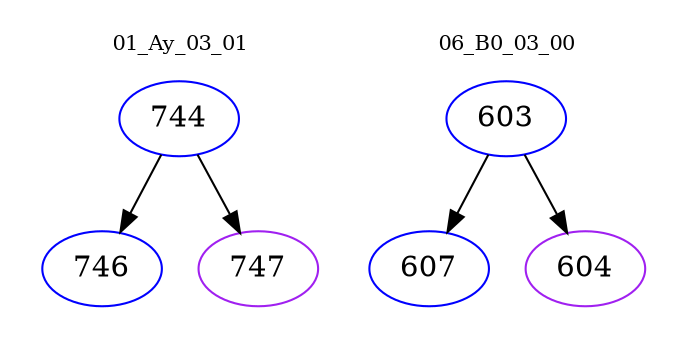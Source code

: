 digraph{
subgraph cluster_0 {
color = white
label = "01_Ay_03_01";
fontsize=10;
T0_744 [label="744", color="blue"]
T0_744 -> T0_746 [color="black"]
T0_746 [label="746", color="blue"]
T0_744 -> T0_747 [color="black"]
T0_747 [label="747", color="purple"]
}
subgraph cluster_1 {
color = white
label = "06_B0_03_00";
fontsize=10;
T1_603 [label="603", color="blue"]
T1_603 -> T1_607 [color="black"]
T1_607 [label="607", color="blue"]
T1_603 -> T1_604 [color="black"]
T1_604 [label="604", color="purple"]
}
}
